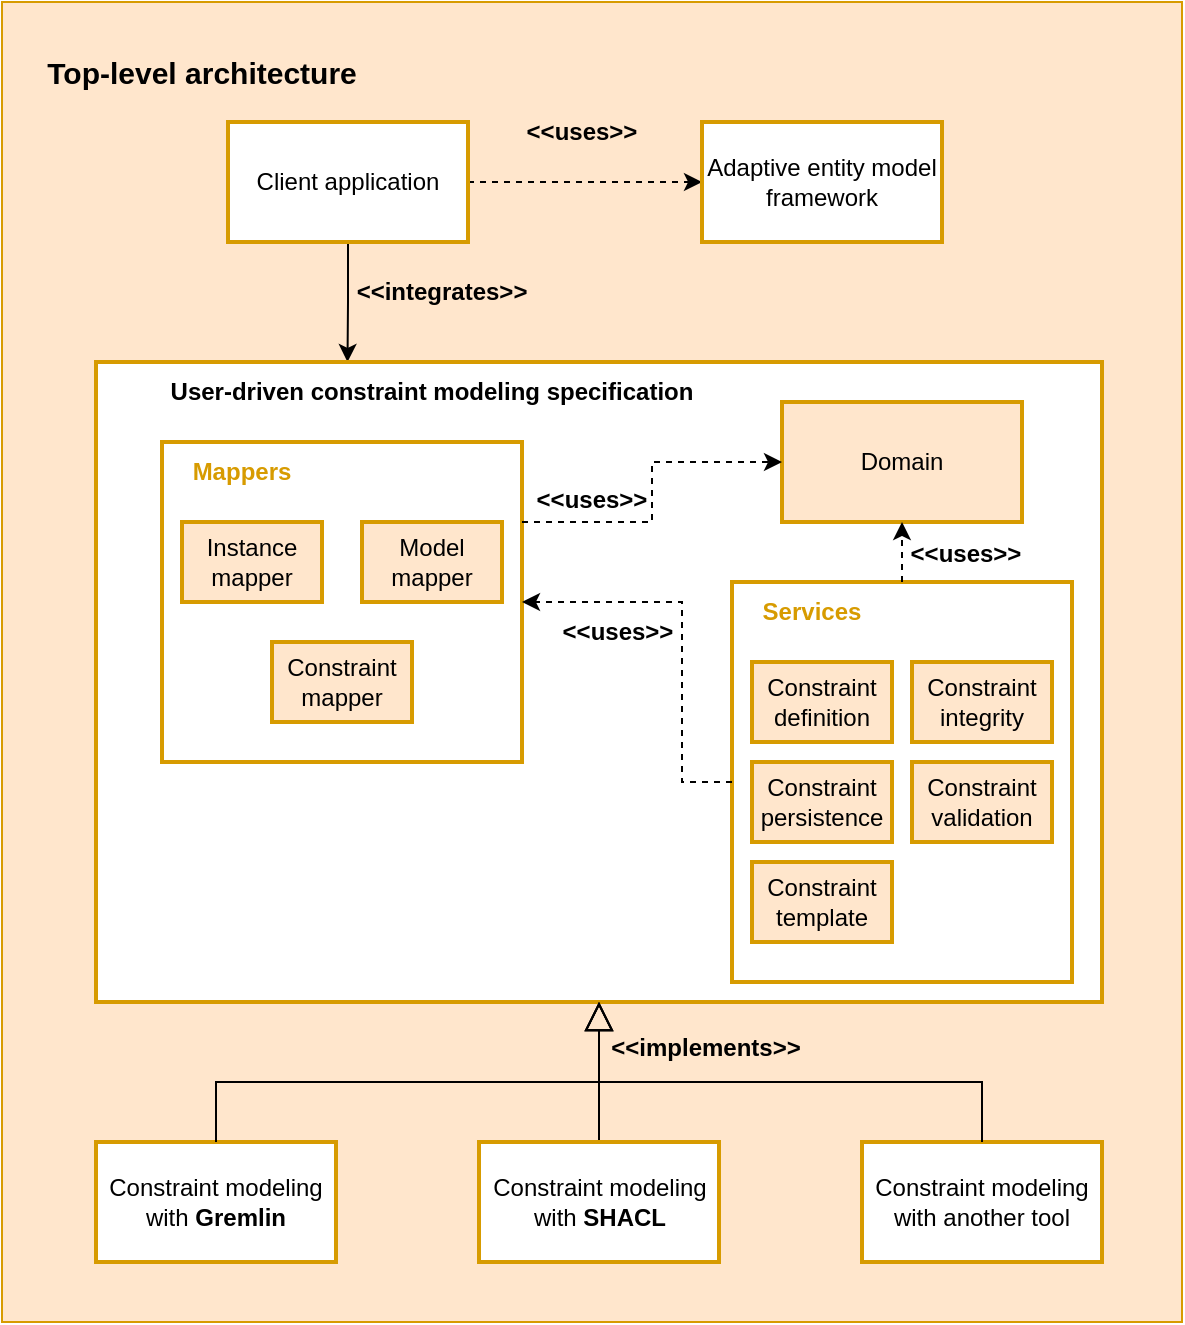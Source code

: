 <mxfile version="21.0.2" type="device"><diagram name="Page-1" id="5W_8v7_-2zJXCo4iU_aC"><mxGraphModel dx="1434" dy="834" grid="1" gridSize="10" guides="1" tooltips="1" connect="1" arrows="1" fold="1" page="1" pageScale="1" pageWidth="850" pageHeight="1100" math="0" shadow="0"><root><mxCell id="0"/><mxCell id="1" parent="0"/><mxCell id="k8BxVOXbFzFIYFyCV7vD-50" value="" style="rounded=0;whiteSpace=wrap;html=1;strokeColor=#d79b00;strokeWidth=1;fillColor=#ffe6cc;" vertex="1" parent="1"><mxGeometry x="10" y="60" width="590" height="660" as="geometry"/></mxCell><mxCell id="k8BxVOXbFzFIYFyCV7vD-3" style="edgeStyle=orthogonalEdgeStyle;rounded=0;orthogonalLoop=1;jettySize=auto;html=1;exitX=1;exitY=0.5;exitDx=0;exitDy=0;entryX=0;entryY=0.5;entryDx=0;entryDy=0;dashed=1;" edge="1" parent="1" source="k8BxVOXbFzFIYFyCV7vD-1" target="k8BxVOXbFzFIYFyCV7vD-2"><mxGeometry relative="1" as="geometry"/></mxCell><mxCell id="k8BxVOXbFzFIYFyCV7vD-5" style="edgeStyle=orthogonalEdgeStyle;rounded=0;orthogonalLoop=1;jettySize=auto;html=1;exitX=0.5;exitY=1;exitDx=0;exitDy=0;entryX=0.25;entryY=0;entryDx=0;entryDy=0;" edge="1" parent="1" source="k8BxVOXbFzFIYFyCV7vD-1" target="k8BxVOXbFzFIYFyCV7vD-4"><mxGeometry relative="1" as="geometry"/></mxCell><mxCell id="k8BxVOXbFzFIYFyCV7vD-1" value="Client application" style="rounded=0;whiteSpace=wrap;html=1;fillColor=#FFFFFF;strokeColor=#d79b00;strokeWidth=2;" vertex="1" parent="1"><mxGeometry x="123" y="120" width="120" height="60" as="geometry"/></mxCell><mxCell id="k8BxVOXbFzFIYFyCV7vD-2" value="Adaptive entity model framework" style="rounded=0;whiteSpace=wrap;html=1;fillColor=default;strokeColor=#d79b00;strokeWidth=2;" vertex="1" parent="1"><mxGeometry x="360" y="120" width="120" height="60" as="geometry"/></mxCell><mxCell id="k8BxVOXbFzFIYFyCV7vD-4" value="" style="rounded=0;whiteSpace=wrap;html=1;fillColor=#FFFFFF;strokeColor=#d79b00;strokeWidth=2;" vertex="1" parent="1"><mxGeometry x="57" y="240" width="503" height="320" as="geometry"/></mxCell><mxCell id="k8BxVOXbFzFIYFyCV7vD-7" value="Domain" style="rounded=0;whiteSpace=wrap;html=1;fillColor=#ffe6cc;strokeColor=#d79b00;strokeWidth=2;" vertex="1" parent="1"><mxGeometry x="400" y="260" width="120" height="60" as="geometry"/></mxCell><mxCell id="k8BxVOXbFzFIYFyCV7vD-10" value="&lt;b&gt;User-driven constraint modeling specification&lt;/b&gt;" style="text;html=1;strokeColor=none;fillColor=none;align=center;verticalAlign=middle;whiteSpace=wrap;rounded=0;" vertex="1" parent="1"><mxGeometry x="90" y="240" width="270" height="30" as="geometry"/></mxCell><mxCell id="k8BxVOXbFzFIYFyCV7vD-17" value="" style="group" vertex="1" connectable="0" parent="1"><mxGeometry x="90" y="280" width="180" height="160" as="geometry"/></mxCell><mxCell id="k8BxVOXbFzFIYFyCV7vD-9" value="" style="rounded=0;whiteSpace=wrap;html=1;strokeWidth=2;strokeColor=#D79B00;" vertex="1" parent="k8BxVOXbFzFIYFyCV7vD-17"><mxGeometry width="180" height="160" as="geometry"/></mxCell><mxCell id="k8BxVOXbFzFIYFyCV7vD-11" value="&lt;b&gt;&lt;font color=&quot;#d79b00&quot;&gt;Mappers&lt;/font&gt;&lt;/b&gt;" style="text;html=1;strokeColor=none;fillColor=none;align=center;verticalAlign=middle;whiteSpace=wrap;rounded=0;" vertex="1" parent="k8BxVOXbFzFIYFyCV7vD-17"><mxGeometry x="10" width="60" height="30" as="geometry"/></mxCell><mxCell id="k8BxVOXbFzFIYFyCV7vD-12" value="Instance mapper" style="rounded=0;whiteSpace=wrap;html=1;fillColor=#ffe6cc;strokeColor=#d79b00;strokeWidth=2;" vertex="1" parent="k8BxVOXbFzFIYFyCV7vD-17"><mxGeometry x="10" y="40" width="70" height="40" as="geometry"/></mxCell><mxCell id="k8BxVOXbFzFIYFyCV7vD-13" value="Model mapper" style="rounded=0;whiteSpace=wrap;html=1;fillColor=#ffe6cc;strokeColor=#d79b00;strokeWidth=2;" vertex="1" parent="k8BxVOXbFzFIYFyCV7vD-17"><mxGeometry x="100" y="40" width="70" height="40" as="geometry"/></mxCell><mxCell id="k8BxVOXbFzFIYFyCV7vD-14" value="Constraint mapper" style="rounded=0;whiteSpace=wrap;html=1;fillColor=#ffe6cc;strokeColor=#d79b00;strokeWidth=2;" vertex="1" parent="k8BxVOXbFzFIYFyCV7vD-17"><mxGeometry x="55" y="100" width="70" height="40" as="geometry"/></mxCell><mxCell id="k8BxVOXbFzFIYFyCV7vD-27" value="" style="group" vertex="1" connectable="0" parent="1"><mxGeometry x="375" y="350" width="170" height="200" as="geometry"/></mxCell><mxCell id="k8BxVOXbFzFIYFyCV7vD-19" value="" style="rounded=0;whiteSpace=wrap;html=1;strokeWidth=2;strokeColor=#D79B00;" vertex="1" parent="k8BxVOXbFzFIYFyCV7vD-27"><mxGeometry width="170" height="200" as="geometry"/></mxCell><mxCell id="k8BxVOXbFzFIYFyCV7vD-20" value="&lt;font color=&quot;#d79b00&quot;&gt;&lt;b&gt;Services&lt;/b&gt;&lt;/font&gt;" style="text;html=1;strokeColor=none;fillColor=none;align=center;verticalAlign=middle;whiteSpace=wrap;rounded=0;" vertex="1" parent="k8BxVOXbFzFIYFyCV7vD-27"><mxGeometry x="10" width="60" height="30" as="geometry"/></mxCell><mxCell id="k8BxVOXbFzFIYFyCV7vD-21" value="Constraint definition" style="rounded=0;whiteSpace=wrap;html=1;fillColor=#ffe6cc;strokeColor=#d79b00;strokeWidth=2;" vertex="1" parent="k8BxVOXbFzFIYFyCV7vD-27"><mxGeometry x="10" y="40" width="70" height="40" as="geometry"/></mxCell><mxCell id="k8BxVOXbFzFIYFyCV7vD-22" value="Constraint integrity" style="rounded=0;whiteSpace=wrap;html=1;fillColor=#ffe6cc;strokeColor=#d79b00;strokeWidth=2;" vertex="1" parent="k8BxVOXbFzFIYFyCV7vD-27"><mxGeometry x="90" y="40" width="70" height="40" as="geometry"/></mxCell><mxCell id="k8BxVOXbFzFIYFyCV7vD-23" value="Constraint persistence" style="rounded=0;whiteSpace=wrap;html=1;fillColor=#ffe6cc;strokeColor=#d79b00;strokeWidth=2;" vertex="1" parent="k8BxVOXbFzFIYFyCV7vD-27"><mxGeometry x="10" y="90" width="70" height="40" as="geometry"/></mxCell><mxCell id="k8BxVOXbFzFIYFyCV7vD-25" value="Constraint validation" style="rounded=0;whiteSpace=wrap;html=1;fillColor=#ffe6cc;strokeColor=#d79b00;strokeWidth=2;" vertex="1" parent="k8BxVOXbFzFIYFyCV7vD-27"><mxGeometry x="90" y="90" width="70" height="40" as="geometry"/></mxCell><mxCell id="k8BxVOXbFzFIYFyCV7vD-26" value="Constraint template" style="rounded=0;whiteSpace=wrap;html=1;fillColor=#ffe6cc;strokeColor=#d79b00;strokeWidth=2;" vertex="1" parent="k8BxVOXbFzFIYFyCV7vD-27"><mxGeometry x="10" y="140" width="70" height="40" as="geometry"/></mxCell><mxCell id="k8BxVOXbFzFIYFyCV7vD-30" style="edgeStyle=orthogonalEdgeStyle;rounded=0;orthogonalLoop=1;jettySize=auto;html=1;exitX=0.5;exitY=0;exitDx=0;exitDy=0;entryX=0.5;entryY=1;entryDx=0;entryDy=0;dashed=1;" edge="1" parent="1" source="k8BxVOXbFzFIYFyCV7vD-19" target="k8BxVOXbFzFIYFyCV7vD-7"><mxGeometry relative="1" as="geometry"/></mxCell><mxCell id="k8BxVOXbFzFIYFyCV7vD-31" style="edgeStyle=orthogonalEdgeStyle;rounded=0;orthogonalLoop=1;jettySize=auto;html=1;exitX=0;exitY=0.5;exitDx=0;exitDy=0;entryX=1;entryY=0.5;entryDx=0;entryDy=0;dashed=1;" edge="1" parent="1" source="k8BxVOXbFzFIYFyCV7vD-19" target="k8BxVOXbFzFIYFyCV7vD-9"><mxGeometry relative="1" as="geometry"><Array as="points"><mxPoint x="350" y="450"/><mxPoint x="350" y="360"/></Array></mxGeometry></mxCell><mxCell id="k8BxVOXbFzFIYFyCV7vD-32" value="&lt;b&gt;&amp;lt;&amp;lt;uses&amp;gt;&amp;gt;&lt;/b&gt;" style="text;html=1;strokeColor=none;fillColor=none;align=center;verticalAlign=middle;whiteSpace=wrap;rounded=0;" vertex="1" parent="1"><mxGeometry x="288" y="360" width="60" height="30" as="geometry"/></mxCell><mxCell id="k8BxVOXbFzFIYFyCV7vD-33" value="&lt;b&gt;&amp;lt;&amp;lt;uses&amp;gt;&amp;gt;&lt;/b&gt;" style="text;html=1;strokeColor=none;fillColor=none;align=center;verticalAlign=middle;whiteSpace=wrap;rounded=0;" vertex="1" parent="1"><mxGeometry x="462" y="321" width="60" height="30" as="geometry"/></mxCell><mxCell id="k8BxVOXbFzFIYFyCV7vD-34" value="&lt;b&gt;&amp;lt;&amp;lt;uses&amp;gt;&amp;gt;&lt;/b&gt;" style="text;html=1;strokeColor=none;fillColor=none;align=center;verticalAlign=middle;whiteSpace=wrap;rounded=0;" vertex="1" parent="1"><mxGeometry x="270" y="110" width="60" height="30" as="geometry"/></mxCell><mxCell id="k8BxVOXbFzFIYFyCV7vD-35" value="&lt;b&gt;&amp;lt;&amp;lt;integrates&amp;gt;&amp;gt;&lt;/b&gt;" style="text;html=1;strokeColor=none;fillColor=none;align=center;verticalAlign=middle;whiteSpace=wrap;rounded=0;" vertex="1" parent="1"><mxGeometry x="200" y="190" width="60" height="30" as="geometry"/></mxCell><mxCell id="k8BxVOXbFzFIYFyCV7vD-36" value="Constraint modeling with &lt;b&gt;Gremlin&lt;/b&gt;" style="rounded=0;whiteSpace=wrap;html=1;fillColor=default;strokeColor=#d79b00;strokeWidth=2;" vertex="1" parent="1"><mxGeometry x="57" y="630" width="120" height="60" as="geometry"/></mxCell><mxCell id="k8BxVOXbFzFIYFyCV7vD-37" value="Constraint modeling with another tool" style="rounded=0;whiteSpace=wrap;html=1;fillColor=default;strokeColor=#d79b00;strokeWidth=2;" vertex="1" parent="1"><mxGeometry x="440" y="630" width="120" height="60" as="geometry"/></mxCell><mxCell id="k8BxVOXbFzFIYFyCV7vD-45" style="edgeStyle=orthogonalEdgeStyle;rounded=0;orthogonalLoop=1;jettySize=auto;html=1;exitX=0.5;exitY=0;exitDx=0;exitDy=0;endSize=12;endArrow=block;endFill=0;strokeWidth=1;strokeColor=#000000;" edge="1" parent="1" source="k8BxVOXbFzFIYFyCV7vD-38" target="k8BxVOXbFzFIYFyCV7vD-4"><mxGeometry relative="1" as="geometry"/></mxCell><mxCell id="k8BxVOXbFzFIYFyCV7vD-38" value="Constraint modeling with &lt;b&gt;SHACL&lt;/b&gt;" style="rounded=0;whiteSpace=wrap;html=1;fillColor=default;strokeColor=#d79b00;strokeWidth=2;" vertex="1" parent="1"><mxGeometry x="248.5" y="630" width="120" height="60" as="geometry"/></mxCell><mxCell id="k8BxVOXbFzFIYFyCV7vD-47" style="edgeStyle=orthogonalEdgeStyle;rounded=0;orthogonalLoop=1;jettySize=auto;html=1;endSize=12;endArrow=block;endFill=0;strokeWidth=1;strokeColor=#000000;" edge="1" parent="1" source="k8BxVOXbFzFIYFyCV7vD-37" target="k8BxVOXbFzFIYFyCV7vD-4"><mxGeometry relative="1" as="geometry"><mxPoint x="319" y="640" as="sourcePoint"/><mxPoint x="319" y="570" as="targetPoint"/></mxGeometry></mxCell><mxCell id="k8BxVOXbFzFIYFyCV7vD-48" style="edgeStyle=orthogonalEdgeStyle;rounded=0;orthogonalLoop=1;jettySize=auto;html=1;endSize=12;endArrow=block;endFill=0;strokeWidth=1;strokeColor=#000000;" edge="1" parent="1" source="k8BxVOXbFzFIYFyCV7vD-36" target="k8BxVOXbFzFIYFyCV7vD-4"><mxGeometry relative="1" as="geometry"><mxPoint x="329" y="650" as="sourcePoint"/><mxPoint x="329" y="580" as="targetPoint"/></mxGeometry></mxCell><mxCell id="k8BxVOXbFzFIYFyCV7vD-49" value="&lt;b&gt;&amp;lt;&amp;lt;implements&amp;gt;&amp;gt;&lt;/b&gt;" style="text;html=1;strokeColor=none;fillColor=none;align=center;verticalAlign=middle;whiteSpace=wrap;rounded=0;" vertex="1" parent="1"><mxGeometry x="332" y="568" width="60" height="30" as="geometry"/></mxCell><mxCell id="k8BxVOXbFzFIYFyCV7vD-51" value="&lt;font style=&quot;font-size: 15px;&quot;&gt;&lt;b&gt;Top-level architecture&lt;/b&gt;&lt;/font&gt;" style="text;html=1;strokeColor=none;fillColor=none;align=center;verticalAlign=middle;whiteSpace=wrap;rounded=0;" vertex="1" parent="1"><mxGeometry x="30" y="80" width="160" height="30" as="geometry"/></mxCell><mxCell id="k8BxVOXbFzFIYFyCV7vD-52" style="edgeStyle=orthogonalEdgeStyle;rounded=0;orthogonalLoop=1;jettySize=auto;html=1;exitX=1;exitY=0.25;exitDx=0;exitDy=0;entryX=0;entryY=0.5;entryDx=0;entryDy=0;dashed=1;" edge="1" parent="1" source="k8BxVOXbFzFIYFyCV7vD-9" target="k8BxVOXbFzFIYFyCV7vD-7"><mxGeometry relative="1" as="geometry"/></mxCell><mxCell id="k8BxVOXbFzFIYFyCV7vD-53" value="&lt;b&gt;&amp;lt;&amp;lt;uses&amp;gt;&amp;gt;&lt;/b&gt;" style="text;html=1;strokeColor=none;fillColor=none;align=center;verticalAlign=middle;whiteSpace=wrap;rounded=0;" vertex="1" parent="1"><mxGeometry x="275" y="294" width="60" height="30" as="geometry"/></mxCell></root></mxGraphModel></diagram></mxfile>